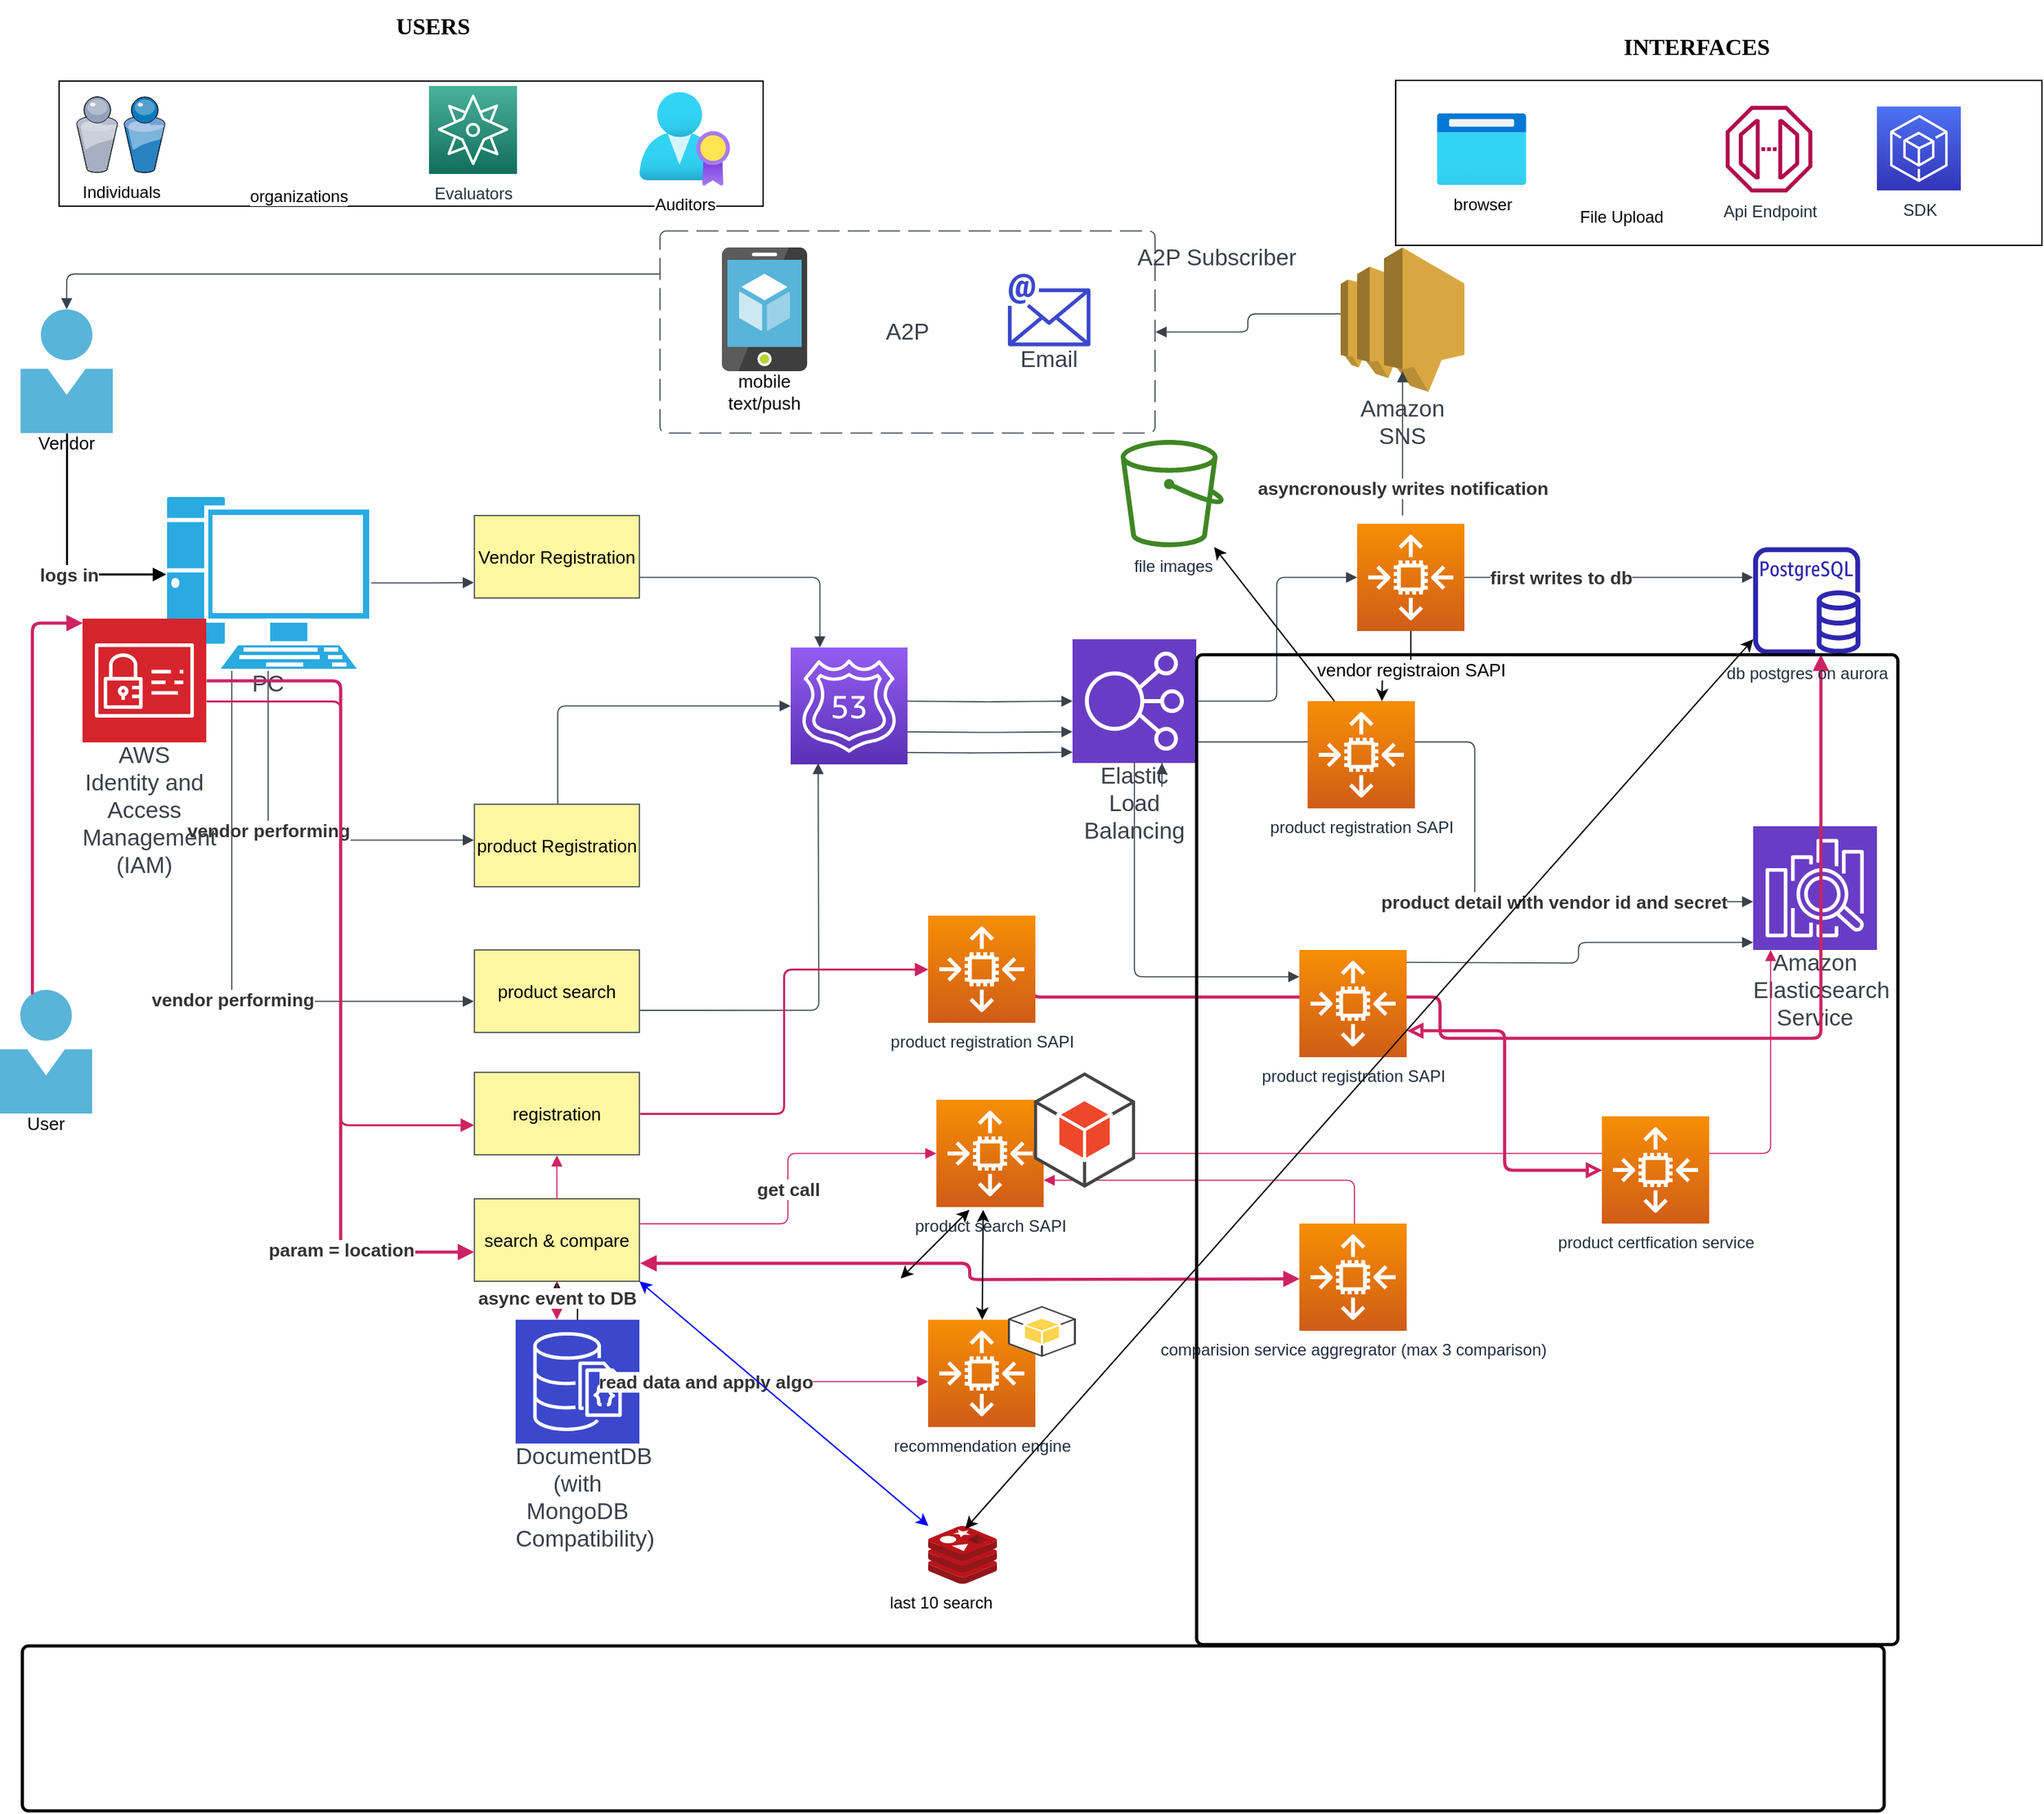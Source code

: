 <mxfile version="21.5.2" type="github">
  <diagram name="Page-1" id="mvn6tCnARTkxNyPKDhiE">
    <mxGraphModel dx="1606" dy="1859" grid="1" gridSize="10" guides="1" tooltips="1" connect="1" arrows="1" fold="1" page="1" pageScale="1" pageWidth="850" pageHeight="1100" math="0" shadow="0">
      <root>
        <mxCell id="0" />
        <mxCell id="1" parent="0" />
        <mxCell id="f9wn1F7N15Fy2SOWcpJd-1" value="Vendor" style="overflow=block;blockSpacing=1;whiteSpace=wrap;image;aspect=fixed;html=1;points=[];align=center;verticalAlign=top;image=img/lib/mscae/Person.svg;fontSize=13;spacing=0;strokeColor=#3a414a;strokeOpacity=100;rounded=1;absoluteArcSize=1;arcSize=9;fillColor=#59b4d9;strokeWidth=0.8;lucidId=DI~-X_JjRrGM;" vertex="1" parent="1">
          <mxGeometry x="30" y="75" width="67" height="90" as="geometry" />
        </mxCell>
        <mxCell id="f9wn1F7N15Fy2SOWcpJd-2" value="PC" style="html=1;overflow=block;blockSpacing=1;whiteSpace=wrap;shape=mxgraph.networks.pc;fillColor=#29AAE1;strokeColor=#ffffff;labelPosition=center;verticalLabelPosition=bottom;align=center;verticalAlign=top;fontSize=16.7;fontColor=#3a414a;spacing=0;strokeOpacity=100;rounded=1;absoluteArcSize=1;arcSize=9;strokeWidth=0.8;lucidId=MK~-n8Vn4cTu;" vertex="1" parent="1">
          <mxGeometry x="135" y="210" width="150" height="128" as="geometry" />
        </mxCell>
        <mxCell id="f9wn1F7N15Fy2SOWcpJd-3" value="" style="html=1;jettySize=18;whiteSpace=wrap;fontSize=13;strokeOpacity=100;strokeWidth=1.5;rounded=1;arcSize=12;edgeStyle=orthogonalEdgeStyle;startArrow=none;endArrow=block;endFill=1;exitX=0.5;exitY=1;exitPerimeter=0;entryX=0.005;entryY=0.45;entryPerimeter=0;lucidId=6K~-qxqfQrkH;" edge="1" parent="1" source="f9wn1F7N15Fy2SOWcpJd-1" target="f9wn1F7N15Fy2SOWcpJd-2">
          <mxGeometry width="100" height="100" relative="1" as="geometry">
            <Array as="points" />
          </mxGeometry>
        </mxCell>
        <mxCell id="f9wn1F7N15Fy2SOWcpJd-4" value="logs in" style="text;html=1;resizable=0;labelBackgroundColor=default;align=center;verticalAlign=middle;fontStyle=1;fontColor=#333333;fontSize=13.3;" vertex="1" parent="f9wn1F7N15Fy2SOWcpJd-3">
          <mxGeometry x="0.188" relative="1" as="geometry" />
        </mxCell>
        <mxCell id="f9wn1F7N15Fy2SOWcpJd-5" value="Vendor Registration" style="html=1;overflow=block;blockSpacing=1;whiteSpace=wrap;fontSize=13;spacing=0;strokeColor=#3a414a;strokeOpacity=100;fillOpacity=100;fillColor=#fff7a1;strokeWidth=0.8;lucidId=4P~-cTQpv3rF;" vertex="1" parent="1">
          <mxGeometry x="360" y="225" width="120" height="60" as="geometry" />
        </mxCell>
        <mxCell id="f9wn1F7N15Fy2SOWcpJd-6" value="" style="html=1;jettySize=18;whiteSpace=wrap;fontSize=13;strokeColor=#3a414a;strokeOpacity=100;strokeWidth=0.8;rounded=1;arcSize=12;edgeStyle=orthogonalEdgeStyle;startArrow=none;endArrow=block;endFill=1;exitX=1;exitY=0.5;exitPerimeter=0;entryX=-0.003;entryY=0.813;entryPerimeter=0;lucidId=tQ~-79tuGJfa;" edge="1" parent="1" source="f9wn1F7N15Fy2SOWcpJd-2" target="f9wn1F7N15Fy2SOWcpJd-5">
          <mxGeometry width="100" height="100" relative="1" as="geometry">
            <Array as="points" />
          </mxGeometry>
        </mxCell>
        <mxCell id="f9wn1F7N15Fy2SOWcpJd-8" value="Amazon Elasticsearch Service" style="html=1;overflow=block;blockSpacing=1;whiteSpace=wrap;shape=mxgraph.aws4.resourceIcon;resIcon=mxgraph.aws4.elasticsearch_service;labelPosition=center;verticalLabelPosition=bottom;align=center;verticalAlign=top;strokeColor=#ffffff;pointerEvents=1;fontSize=16.7;fontColor=#3a414a;spacing=0;strokeOpacity=100;rounded=1;absoluteArcSize=1;arcSize=9;fillColor=#693cc5;strokeWidth=0.8;lucidId=M_~-8EvzM7F_;" vertex="1" parent="1">
          <mxGeometry x="1290" y="451" width="90" height="90" as="geometry" />
        </mxCell>
        <mxCell id="f9wn1F7N15Fy2SOWcpJd-9" value="product Registration" style="html=1;overflow=block;blockSpacing=1;whiteSpace=wrap;fontSize=13;spacing=0;strokeColor=#3a414a;strokeOpacity=100;fillOpacity=100;fillColor=#fff7a1;strokeWidth=0.8;lucidId=S_~-pS675EYV;" vertex="1" parent="1">
          <mxGeometry x="360" y="435" width="120" height="60" as="geometry" />
        </mxCell>
        <mxCell id="f9wn1F7N15Fy2SOWcpJd-11" value="Elastic Load Balancing" style="html=1;overflow=block;blockSpacing=1;whiteSpace=wrap;shape=mxgraph.aws4.resourceIcon;resIcon=mxgraph.aws4.elastic_load_balancing;labelPosition=center;verticalLabelPosition=bottom;align=center;verticalAlign=top;strokeColor=#ffffff;pointerEvents=1;fontSize=16.7;fontColor=#3a414a;spacing=0;strokeOpacity=100;rounded=1;absoluteArcSize=1;arcSize=9;fillColor=#693cc5;strokeWidth=0.8;lucidId=Mca_53OAnX2m;" vertex="1" parent="1">
          <mxGeometry x="795" y="315" width="90" height="90" as="geometry" />
        </mxCell>
        <mxCell id="f9wn1F7N15Fy2SOWcpJd-12" value="" style="html=1;jettySize=18;whiteSpace=wrap;fontSize=13;strokeColor=#3a414a;strokeOpacity=100;strokeWidth=0.8;rounded=1;arcSize=12;edgeStyle=orthogonalEdgeStyle;startArrow=none;endArrow=block;endFill=1;exitX=1.003;exitY=0.75;exitPerimeter=0;entryX=0.25;entryY=0;entryPerimeter=0;lucidId=9ca_01ATHaB5;entryDx=0;entryDy=0;" edge="1" parent="1" source="f9wn1F7N15Fy2SOWcpJd-5" target="f9wn1F7N15Fy2SOWcpJd-71">
          <mxGeometry width="100" height="100" relative="1" as="geometry">
            <Array as="points" />
            <mxPoint x="589.32" y="360" as="targetPoint" />
          </mxGeometry>
        </mxCell>
        <mxCell id="f9wn1F7N15Fy2SOWcpJd-13" value="" style="html=1;jettySize=18;whiteSpace=wrap;fontSize=13;strokeColor=#3a414a;strokeOpacity=100;strokeWidth=0.8;rounded=1;arcSize=12;edgeStyle=orthogonalEdgeStyle;startArrow=none;endArrow=block;endFill=1;exitY=1;exitPerimeter=0;entryY=1;entryPerimeter=0;lucidId=fda_dZjMfEpc;" edge="1" parent="1" source="f9wn1F7N15Fy2SOWcpJd-11" target="f9wn1F7N15Fy2SOWcpJd-11">
          <mxGeometry width="100" height="100" relative="1" as="geometry">
            <Array as="points">
              <mxPoint x="860" y="425" generated="1" />
              <mxPoint x="860" y="425" generated="1" />
            </Array>
          </mxGeometry>
        </mxCell>
        <mxCell id="f9wn1F7N15Fy2SOWcpJd-14" value="" style="html=1;jettySize=18;whiteSpace=wrap;fontSize=13;strokeColor=#3a414a;strokeOpacity=100;strokeWidth=0.8;rounded=1;arcSize=12;edgeStyle=orthogonalEdgeStyle;startArrow=none;endArrow=block;endFill=1;exitX=0.951;exitY=0.5;exitPerimeter=0;entryX=0;entryY=0.5;entryPerimeter=0;lucidId=4ga_.YXV-hwR;" edge="1" parent="1" target="f9wn1F7N15Fy2SOWcpJd-11">
          <mxGeometry width="100" height="100" relative="1" as="geometry">
            <Array as="points" />
            <mxPoint x="670.59" y="360" as="sourcePoint" />
          </mxGeometry>
        </mxCell>
        <mxCell id="f9wn1F7N15Fy2SOWcpJd-16" value="" style="html=1;jettySize=18;whiteSpace=wrap;fontSize=13;strokeColor=#3a414a;strokeOpacity=100;strokeWidth=0.8;rounded=1;arcSize=12;edgeStyle=orthogonalEdgeStyle;startArrow=none;endArrow=block;endFill=1;exitX=1;exitY=0.5;exitPerimeter=0;lucidId=Mha_0IgWTY9B;entryX=0;entryY=0.5;entryDx=0;entryDy=0;entryPerimeter=0;" edge="1" parent="1" source="f9wn1F7N15Fy2SOWcpJd-11" target="f9wn1F7N15Fy2SOWcpJd-73">
          <mxGeometry width="100" height="100" relative="1" as="geometry">
            <Array as="points" />
            <mxPoint x="990" y="270" as="targetPoint" />
          </mxGeometry>
        </mxCell>
        <mxCell id="f9wn1F7N15Fy2SOWcpJd-17" value="" style="html=1;jettySize=18;whiteSpace=wrap;fontSize=13;strokeColor=#3a414a;strokeOpacity=100;strokeWidth=0.8;rounded=1;arcSize=12;edgeStyle=orthogonalEdgeStyle;startArrow=none;endArrow=block;endFill=1;exitX=1;exitY=0.5;exitPerimeter=0;entryX=0;entryY=0.5;entryPerimeter=0;lucidId=pna_scJG6Cz.;" edge="1" parent="1">
          <mxGeometry width="100" height="100" relative="1" as="geometry">
            <Array as="points" />
            <mxPoint x="1080" y="270" as="sourcePoint" />
            <mxPoint x="1290" y="270" as="targetPoint" />
          </mxGeometry>
        </mxCell>
        <mxCell id="f9wn1F7N15Fy2SOWcpJd-18" value="first writes to db" style="text;html=1;resizable=0;labelBackgroundColor=default;align=center;verticalAlign=middle;fontStyle=1;fontColor=#333333;fontSize=13.3;" vertex="1" parent="f9wn1F7N15Fy2SOWcpJd-17">
          <mxGeometry x="-0.336" relative="1" as="geometry" />
        </mxCell>
        <mxCell id="f9wn1F7N15Fy2SOWcpJd-19" value="" style="html=1;jettySize=18;whiteSpace=wrap;fontSize=13;strokeColor=#3a414a;strokeOpacity=100;strokeWidth=0.8;rounded=1;arcSize=12;edgeStyle=orthogonalEdgeStyle;startArrow=none;endArrow=block;endFill=1;exitX=0.505;exitY=-0.006;exitPerimeter=0;lucidId=Kra_t8svtV8e;entryX=0;entryY=0.5;entryDx=0;entryDy=0;entryPerimeter=0;" edge="1" parent="1" source="f9wn1F7N15Fy2SOWcpJd-9" target="f9wn1F7N15Fy2SOWcpJd-71">
          <mxGeometry width="100" height="100" relative="1" as="geometry">
            <Array as="points" />
            <mxPoint x="589.32" y="385.83" as="targetPoint" />
          </mxGeometry>
        </mxCell>
        <mxCell id="f9wn1F7N15Fy2SOWcpJd-20" value="" style="html=1;jettySize=18;whiteSpace=wrap;fontSize=13;strokeColor=#3a414a;strokeOpacity=100;strokeWidth=0.8;rounded=1;arcSize=12;edgeStyle=orthogonalEdgeStyle;startArrow=none;endArrow=block;endFill=1;exitX=0.978;exitY=0.748;exitPerimeter=0;entryX=0;entryY=0.748;entryPerimeter=0;lucidId=Yra_KL.sEoY9;" edge="1" parent="1" target="f9wn1F7N15Fy2SOWcpJd-11">
          <mxGeometry width="100" height="100" relative="1" as="geometry">
            <Array as="points" />
            <mxPoint x="673.02" y="382.32" as="sourcePoint" />
          </mxGeometry>
        </mxCell>
        <mxCell id="f9wn1F7N15Fy2SOWcpJd-21" value="" style="html=1;jettySize=18;whiteSpace=wrap;fontSize=13;strokeColor=#3a414a;strokeOpacity=100;strokeWidth=0.8;rounded=1;arcSize=12;edgeStyle=orthogonalEdgeStyle;startArrow=none;endArrow=block;endFill=1;exitX=1;exitY=0.83;exitPerimeter=0;entryX=0;entryY=0.61;entryPerimeter=0;lucidId=8ra_spocHN0w;" edge="1" parent="1" source="f9wn1F7N15Fy2SOWcpJd-11" target="f9wn1F7N15Fy2SOWcpJd-8">
          <mxGeometry width="100" height="100" relative="1" as="geometry">
            <Array as="points" />
          </mxGeometry>
        </mxCell>
        <mxCell id="f9wn1F7N15Fy2SOWcpJd-22" value="product detail with vendor id and secret" style="text;html=1;resizable=0;labelBackgroundColor=default;align=center;verticalAlign=middle;fontStyle=1;fontColor=#333333;fontSize=13.3;" vertex="1" parent="f9wn1F7N15Fy2SOWcpJd-21">
          <mxGeometry x="0.442" relative="1" as="geometry" />
        </mxCell>
        <mxCell id="f9wn1F7N15Fy2SOWcpJd-23" value="Amazon SNS" style="html=1;overflow=block;blockSpacing=1;whiteSpace=wrap;shape=mxgraph.aws3.sns;labelPosition=center;verticalLabelPosition=bottom;align=center;verticalAlign=top;pointerEvents=1;fontSize=16.7;fontColor=#3a414a;spacing=3.8;strokeColor=#3a414a;strokeOpacity=100;rounded=1;absoluteArcSize=1;arcSize=9;fillColor=#d9a741;strokeWidth=0.8;lucidId=Dxa_eOKbAq~v;" vertex="1" parent="1">
          <mxGeometry x="990" y="30" width="90" height="105" as="geometry" />
        </mxCell>
        <mxCell id="f9wn1F7N15Fy2SOWcpJd-24" value="" style="html=1;jettySize=18;whiteSpace=wrap;fontSize=13;strokeColor=#3a414a;strokeOpacity=100;strokeWidth=0.8;rounded=1;arcSize=12;edgeStyle=orthogonalEdgeStyle;startArrow=none;endArrow=block;endFill=1;exitX=0.5;exitY=0;exitPerimeter=0;lucidId=Sxa_vjdPD8M5;" edge="1" parent="1">
          <mxGeometry width="100" height="100" relative="1" as="geometry">
            <Array as="points" />
            <mxPoint x="1035" y="120" as="targetPoint" />
            <mxPoint x="1035" y="225" as="sourcePoint" />
          </mxGeometry>
        </mxCell>
        <mxCell id="f9wn1F7N15Fy2SOWcpJd-25" value="asyncronously writes notification " style="text;html=1;resizable=0;labelBackgroundColor=default;align=center;verticalAlign=middle;fontStyle=1;fontColor=#333333;fontSize=13.3;" vertex="1" parent="f9wn1F7N15Fy2SOWcpJd-24">
          <mxGeometry x="-0.608" relative="1" as="geometry" />
        </mxCell>
        <mxCell id="f9wn1F7N15Fy2SOWcpJd-26" value="" style="html=1;jettySize=18;whiteSpace=wrap;fontSize=13;strokeColor=#3a414a;strokeOpacity=100;strokeWidth=0.8;rounded=1;arcSize=12;edgeStyle=orthogonalEdgeStyle;startArrow=none;endArrow=block;endFill=1;exitX=0;exitY=0.46;exitPerimeter=0;entryX=1.001;entryY=0.5;entryPerimeter=0;lucidId=bAa_P5x3ayNK;" edge="1" parent="1" source="f9wn1F7N15Fy2SOWcpJd-23" target="f9wn1F7N15Fy2SOWcpJd-27">
          <mxGeometry width="100" height="100" relative="1" as="geometry">
            <Array as="points" />
          </mxGeometry>
        </mxCell>
        <mxCell id="f9wn1F7N15Fy2SOWcpJd-27" value="A2P" style="html=1;overflow=block;blockSpacing=1;whiteSpace=wrap;fontSize=16.7;fontColor=#3a414a;spacing=3.8;strokeColor=#3a414a;strokeOpacity=100;rounded=1;absoluteArcSize=1;arcSize=9;dashed=1;fixDash=1;dashPattern=16 6;strokeWidth=0.8;lucidId=CEa_uI_kpD.g;" vertex="1" parent="1">
          <mxGeometry x="495" y="18" width="360" height="147" as="geometry" />
        </mxCell>
        <mxCell id="f9wn1F7N15Fy2SOWcpJd-28" value="mobile text/push" style="overflow=block;blockSpacing=1;whiteSpace=wrap;image;aspect=fixed;html=1;points=[];align=center;verticalAlign=top;image=img/lib/mscae/App_Service_Mobile_App.svg;fontSize=13;spacing=0;strokeColor=#3a414a;strokeOpacity=100;rounded=1;absoluteArcSize=1;arcSize=9;fillColor=#59B4D9;strokeWidth=0.8;lucidId=LFa_h1SW_Ddq;" vertex="1" parent="1">
          <mxGeometry x="540" y="30" width="62" height="90" as="geometry" />
        </mxCell>
        <mxCell id="f9wn1F7N15Fy2SOWcpJd-29" value="Email" style="html=1;overflow=block;blockSpacing=1;whiteSpace=wrap;shape=mxgraph.aws4.email;verticalLabelPosition=bottom;align=center;verticalAlign=top;pointerEvents=1;fontSize=16.7;fontColor=#3a414a;spacing=0;strokeColor=#3a414a;strokeOpacity=100;rounded=1;absoluteArcSize=1;arcSize=9;fillColor=#3b48cc;strokeWidth=0.8;lucidId=FGa_~jV1.sAg;" vertex="1" parent="1">
          <mxGeometry x="748" y="49" width="60" height="53" as="geometry" />
        </mxCell>
        <mxCell id="f9wn1F7N15Fy2SOWcpJd-30" value="" style="html=1;jettySize=18;whiteSpace=wrap;fontSize=13;strokeColor=#3a414a;strokeOpacity=100;strokeWidth=0.8;rounded=1;arcSize=12;edgeStyle=orthogonalEdgeStyle;startArrow=none;endArrow=block;endFill=1;exitX=-0.001;exitY=0.213;exitPerimeter=0;entryX=0.5;entryY=0;entryPerimeter=0;lucidId=QGa_ZTwvlfg~;" edge="1" parent="1" source="f9wn1F7N15Fy2SOWcpJd-27" target="f9wn1F7N15Fy2SOWcpJd-1">
          <mxGeometry width="100" height="100" relative="1" as="geometry">
            <Array as="points" />
          </mxGeometry>
        </mxCell>
        <mxCell id="f9wn1F7N15Fy2SOWcpJd-31" value="A2P Subscriber" style="html=1;overflow=block;blockSpacing=1;whiteSpace=wrap;fontSize=16.7;fontColor=#3a414a;spacing=3.8;strokeOpacity=0;fillOpacity=0;rounded=1;absoluteArcSize=1;arcSize=9;fillColor=#ffffff;strokeWidth=0.8;lucidId=4Ga_u6XOP5Oi;" vertex="1" parent="1">
          <mxGeometry x="810" y="15" width="180" height="45" as="geometry" />
        </mxCell>
        <mxCell id="f9wn1F7N15Fy2SOWcpJd-33" value="" style="html=1;jettySize=18;whiteSpace=wrap;fontSize=13;strokeColor=#3a414a;strokeOpacity=100;strokeWidth=0.8;rounded=1;arcSize=12;edgeStyle=orthogonalEdgeStyle;startArrow=none;endArrow=block;endFill=1;exitX=0.5;exitY=1;exitPerimeter=0;entryX=-0.003;entryY=0.435;entryPerimeter=0;lucidId=kKa_PH37y3oG;" edge="1" parent="1" source="f9wn1F7N15Fy2SOWcpJd-2" target="f9wn1F7N15Fy2SOWcpJd-9">
          <mxGeometry width="100" height="100" relative="1" as="geometry">
            <Array as="points" />
          </mxGeometry>
        </mxCell>
        <mxCell id="f9wn1F7N15Fy2SOWcpJd-34" value="vendor performing" style="text;html=1;resizable=0;labelBackgroundColor=default;align=center;verticalAlign=middle;fontStyle=1;fontColor=#333333;fontSize=13.3;" vertex="1" parent="f9wn1F7N15Fy2SOWcpJd-33">
          <mxGeometry x="-0.15" relative="1" as="geometry">
            <mxPoint as="offset" />
          </mxGeometry>
        </mxCell>
        <mxCell id="f9wn1F7N15Fy2SOWcpJd-35" value="AWS Identity and Access Management (IAM)" style="html=1;overflow=block;blockSpacing=1;whiteSpace=wrap;shape=mxgraph.aws4.resourceIcon;resIcon=mxgraph.aws4.identity_and_access_management;labelPosition=center;verticalLabelPosition=bottom;align=center;verticalAlign=top;strokeColor=#ffffff;pointerEvents=1;fontSize=16.7;fontColor=#3a414a;spacing=0;strokeOpacity=100;rounded=1;absoluteArcSize=1;arcSize=9;fillColor=#d6242d;strokeWidth=0.8;lucidId=gLa_3A7sYLpi;" vertex="1" parent="1">
          <mxGeometry x="75" y="300" width="90" height="90" as="geometry" />
        </mxCell>
        <mxCell id="f9wn1F7N15Fy2SOWcpJd-36" value="product search" style="html=1;overflow=block;blockSpacing=1;whiteSpace=wrap;fontSize=13;spacing=0;strokeColor=#3a414a;strokeOpacity=100;fillOpacity=100;fillColor=#fff7a1;strokeWidth=0.8;lucidId=BLa_YzgE-d7A;" vertex="1" parent="1">
          <mxGeometry x="360" y="541" width="120" height="60" as="geometry" />
        </mxCell>
        <mxCell id="f9wn1F7N15Fy2SOWcpJd-37" value="" style="html=1;jettySize=18;whiteSpace=wrap;fontSize=13;strokeColor=#3a414a;strokeOpacity=100;strokeWidth=0.8;rounded=1;arcSize=12;edgeStyle=orthogonalEdgeStyle;startArrow=none;endArrow=block;endFill=1;exitX=0.324;exitY=1;exitPerimeter=0;entryX=-0.003;entryY=0.623;entryPerimeter=0;lucidId=ZLa_MNG0NjS_;" edge="1" parent="1" source="f9wn1F7N15Fy2SOWcpJd-2" target="f9wn1F7N15Fy2SOWcpJd-36">
          <mxGeometry width="100" height="100" relative="1" as="geometry">
            <Array as="points" />
          </mxGeometry>
        </mxCell>
        <mxCell id="f9wn1F7N15Fy2SOWcpJd-38" value="vendor performing" style="text;html=1;resizable=0;labelBackgroundColor=default;align=center;verticalAlign=middle;fontStyle=1;fontColor=#333333;fontSize=13.3;" vertex="1" parent="f9wn1F7N15Fy2SOWcpJd-37">
          <mxGeometry x="0.147" relative="1" as="geometry">
            <mxPoint as="offset" />
          </mxGeometry>
        </mxCell>
        <mxCell id="f9wn1F7N15Fy2SOWcpJd-39" value="" style="html=1;jettySize=18;whiteSpace=wrap;fontSize=13;strokeColor=#3a414a;strokeOpacity=100;strokeWidth=0.8;rounded=1;arcSize=12;edgeStyle=orthogonalEdgeStyle;startArrow=none;endArrow=block;endFill=1;exitX=1.003;exitY=0.732;exitPerimeter=0;lucidId=aOa_GIA3QxG~;" edge="1" parent="1" source="f9wn1F7N15Fy2SOWcpJd-36">
          <mxGeometry width="100" height="100" relative="1" as="geometry">
            <Array as="points" />
            <mxPoint x="610" y="405" as="targetPoint" />
          </mxGeometry>
        </mxCell>
        <mxCell id="f9wn1F7N15Fy2SOWcpJd-40" value="" style="html=1;jettySize=18;whiteSpace=wrap;fontSize=13;strokeColor=#3a414a;strokeOpacity=100;strokeWidth=0.8;rounded=1;arcSize=12;edgeStyle=orthogonalEdgeStyle;startArrow=none;endArrow=block;endFill=1;exitX=0.677;exitY=0.913;exitPerimeter=0;entryX=0;entryY=0.913;entryPerimeter=0;lucidId=tOa_B6XaRelc;" edge="1" parent="1" target="f9wn1F7N15Fy2SOWcpJd-11">
          <mxGeometry width="100" height="100" relative="1" as="geometry">
            <Array as="points" />
            <mxPoint x="645.93" y="397.17" as="sourcePoint" />
          </mxGeometry>
        </mxCell>
        <mxCell id="f9wn1F7N15Fy2SOWcpJd-42" value="" style="html=1;jettySize=18;whiteSpace=wrap;fontSize=13;strokeColor=#3a414a;strokeOpacity=100;strokeWidth=0.8;rounded=1;arcSize=12;edgeStyle=orthogonalEdgeStyle;startArrow=none;endArrow=block;endFill=1;exitX=0.5;exitY=1;exitPerimeter=0;entryX=0;entryY=0.25;entryPerimeter=0;lucidId=dPa_OBWUHrHp;entryDx=0;entryDy=0;" edge="1" parent="1" source="f9wn1F7N15Fy2SOWcpJd-11" target="f9wn1F7N15Fy2SOWcpJd-82">
          <mxGeometry width="100" height="100" relative="1" as="geometry">
            <Array as="points" />
            <mxPoint x="945" y="550" as="targetPoint" />
          </mxGeometry>
        </mxCell>
        <mxCell id="f9wn1F7N15Fy2SOWcpJd-43" value="" style="html=1;jettySize=18;whiteSpace=wrap;fontSize=13;strokeColor=#3a414a;strokeOpacity=100;strokeWidth=0.8;rounded=1;arcSize=12;edgeStyle=orthogonalEdgeStyle;startArrow=none;endArrow=block;endFill=1;exitX=1;exitY=0.5;exitPerimeter=0;entryX=0;entryY=0.939;entryPerimeter=0;lucidId=oPa_ywHwt6kW;" edge="1" parent="1" target="f9wn1F7N15Fy2SOWcpJd-8">
          <mxGeometry width="100" height="100" relative="1" as="geometry">
            <Array as="points" />
            <mxPoint x="1035" y="550" as="sourcePoint" />
          </mxGeometry>
        </mxCell>
        <mxCell id="f9wn1F7N15Fy2SOWcpJd-44" value="User" style="overflow=block;blockSpacing=1;whiteSpace=wrap;image;aspect=fixed;html=1;points=[];align=center;verticalAlign=top;image=img/lib/mscae/Person.svg;fontSize=13;spacing=0;strokeColor=#3a414a;strokeOpacity=100;rounded=1;absoluteArcSize=1;arcSize=9;fillColor=#59b4d9;strokeWidth=0.8;lucidId=IKu_mU-H5LdL;" vertex="1" parent="1">
          <mxGeometry x="15" y="570" width="67" height="90" as="geometry" />
        </mxCell>
        <mxCell id="f9wn1F7N15Fy2SOWcpJd-45" value="" style="html=1;jettySize=18;whiteSpace=wrap;fontSize=13;strokeColor=#cd2264;strokeOpacity=100;strokeWidth=2.3;rounded=1;arcSize=12;edgeStyle=orthogonalEdgeStyle;startArrow=none;endArrow=block;endFill=1;exitX=0.348;exitY=0.033;exitPerimeter=0;entryX=0;entryY=0.033;entryPerimeter=0;lucidId=wQu_.CbG.YPC;" edge="1" parent="1" source="f9wn1F7N15Fy2SOWcpJd-44" target="f9wn1F7N15Fy2SOWcpJd-35">
          <mxGeometry width="100" height="100" relative="1" as="geometry">
            <Array as="points" />
          </mxGeometry>
        </mxCell>
        <mxCell id="f9wn1F7N15Fy2SOWcpJd-46" value="search &amp; compare" style="html=1;overflow=block;blockSpacing=1;whiteSpace=wrap;fontSize=13;spacing=0;strokeColor=#3a414a;strokeOpacity=100;fillOpacity=100;fillColor=#fff7a1;strokeWidth=0.8;lucidId=ZSu_CumfcVHy;" vertex="1" parent="1">
          <mxGeometry x="360" y="722" width="120" height="60" as="geometry" />
        </mxCell>
        <mxCell id="f9wn1F7N15Fy2SOWcpJd-47" value="" style="html=1;jettySize=18;whiteSpace=wrap;fontSize=13;strokeColor=#cd2264;strokeOpacity=100;strokeWidth=2.3;rounded=1;arcSize=12;edgeStyle=orthogonalEdgeStyle;startArrow=none;endArrow=block;endFill=1;exitX=1;exitY=0.5;exitPerimeter=0;entryX=-0.003;entryY=0.642;entryPerimeter=0;lucidId=KYu_MMwLd1RU;" edge="1" parent="1" source="f9wn1F7N15Fy2SOWcpJd-35" target="f9wn1F7N15Fy2SOWcpJd-46">
          <mxGeometry width="100" height="100" relative="1" as="geometry">
            <Array as="points" />
          </mxGeometry>
        </mxCell>
        <mxCell id="f9wn1F7N15Fy2SOWcpJd-48" value="param = location" style="text;html=1;resizable=0;labelBackgroundColor=default;align=center;verticalAlign=middle;fontStyle=1;fontColor=#333333;fontSize=13.3;" vertex="1" parent="f9wn1F7N15Fy2SOWcpJd-47">
          <mxGeometry x="0.677" relative="1" as="geometry" />
        </mxCell>
        <mxCell id="f9wn1F7N15Fy2SOWcpJd-51" value="" style="html=1;jettySize=18;whiteSpace=wrap;fontSize=13;strokeColor=#cd2264;strokeOpacity=100;strokeWidth=0.8;rounded=1;arcSize=12;edgeStyle=orthogonalEdgeStyle;startArrow=none;endArrow=block;endFill=1;exitX=1.003;exitY=0.303;exitPerimeter=0;entryX=0;entryY=0.5;entryPerimeter=0;lucidId=k-u_DXUy.dm9;entryDx=0;entryDy=0;" edge="1" parent="1" source="f9wn1F7N15Fy2SOWcpJd-46" target="f9wn1F7N15Fy2SOWcpJd-77">
          <mxGeometry width="100" height="100" relative="1" as="geometry">
            <Array as="points" />
            <mxPoint x="690" y="690" as="targetPoint" />
          </mxGeometry>
        </mxCell>
        <mxCell id="f9wn1F7N15Fy2SOWcpJd-52" value="get call" style="text;html=1;resizable=0;labelBackgroundColor=default;align=center;verticalAlign=middle;fontStyle=1;fontColor=#333333;fontSize=13.3;" vertex="1" parent="f9wn1F7N15Fy2SOWcpJd-51">
          <mxGeometry relative="1" as="geometry" />
        </mxCell>
        <mxCell id="f9wn1F7N15Fy2SOWcpJd-53" value="" style="html=1;jettySize=18;whiteSpace=wrap;fontSize=13;strokeColor=#cd2264;strokeOpacity=100;strokeWidth=0.8;rounded=1;arcSize=12;edgeStyle=orthogonalEdgeStyle;startArrow=none;endArrow=block;endFill=1;entryX=0.141;entryY=1;entryPerimeter=0;lucidId=v-u_vSRw.4OV;" edge="1" parent="1" source="f9wn1F7N15Fy2SOWcpJd-77" target="f9wn1F7N15Fy2SOWcpJd-8">
          <mxGeometry width="100" height="100" relative="1" as="geometry">
            <Array as="points" />
            <mxPoint x="780" y="690" as="sourcePoint" />
          </mxGeometry>
        </mxCell>
        <mxCell id="f9wn1F7N15Fy2SOWcpJd-93" value="" style="edgeStyle=orthogonalEdgeStyle;rounded=0;orthogonalLoop=1;jettySize=auto;html=1;" edge="1" parent="1" source="f9wn1F7N15Fy2SOWcpJd-55" target="f9wn1F7N15Fy2SOWcpJd-46">
          <mxGeometry relative="1" as="geometry" />
        </mxCell>
        <mxCell id="f9wn1F7N15Fy2SOWcpJd-55" value="DocumentDB (with MongoDB Compatibility)" style="html=1;overflow=block;blockSpacing=1;whiteSpace=wrap;shape=mxgraph.aws4.resourceIcon;resIcon=mxgraph.aws4.documentdb_with_mongodb_compatibility;verticalLabelPosition=bottom;align=center;verticalAlign=top;strokeColor=#ffffff;pointerEvents=1;fontSize=16.7;fontColor=#3a414a;spacing=0;strokeOpacity=100;rounded=1;absoluteArcSize=1;arcSize=9;fillColor=#3b48cc;strokeWidth=0.8;lucidId=Vdv_FUB0yAIt;" vertex="1" parent="1">
          <mxGeometry x="390" y="810" width="90" height="90" as="geometry" />
        </mxCell>
        <mxCell id="f9wn1F7N15Fy2SOWcpJd-56" value="" style="html=1;jettySize=18;whiteSpace=wrap;fontSize=13;strokeColor=#cd2264;strokeOpacity=100;strokeWidth=0.8;rounded=1;arcSize=12;edgeStyle=orthogonalEdgeStyle;startArrow=none;endArrow=block;endFill=1;exitX=0.5;exitY=1.006;exitPerimeter=0;entryX=0.333;entryY=0;entryPerimeter=0;lucidId=Mqv_x2kXnqV6;" edge="1" parent="1" source="f9wn1F7N15Fy2SOWcpJd-46" target="f9wn1F7N15Fy2SOWcpJd-55">
          <mxGeometry width="100" height="100" relative="1" as="geometry">
            <Array as="points" />
          </mxGeometry>
        </mxCell>
        <mxCell id="f9wn1F7N15Fy2SOWcpJd-57" value="async event to DB" style="text;html=1;resizable=0;labelBackgroundColor=default;align=center;verticalAlign=middle;fontStyle=1;fontColor=#333333;fontSize=13.3;" vertex="1" parent="f9wn1F7N15Fy2SOWcpJd-56">
          <mxGeometry x="-0.19" relative="1" as="geometry" />
        </mxCell>
        <mxCell id="f9wn1F7N15Fy2SOWcpJd-58" value="" style="html=1;jettySize=18;whiteSpace=wrap;fontSize=13;strokeColor=#cd2264;strokeOpacity=100;strokeWidth=0.8;rounded=1;arcSize=12;edgeStyle=orthogonalEdgeStyle;startArrow=block;startFill=1;endArrow=block;endFill=1;exitX=1;exitY=0.5;exitPerimeter=0;entryX=0;entryY=0.5;entryPerimeter=0;lucidId=Xqv_Snlq5Jwr;" edge="1" parent="1" source="f9wn1F7N15Fy2SOWcpJd-55">
          <mxGeometry width="100" height="100" relative="1" as="geometry">
            <Array as="points" />
            <mxPoint x="690" y="855" as="targetPoint" />
          </mxGeometry>
        </mxCell>
        <mxCell id="f9wn1F7N15Fy2SOWcpJd-59" value="read data and apply algo" style="text;html=1;resizable=0;labelBackgroundColor=default;align=center;verticalAlign=middle;fontStyle=1;fontColor=#333333;fontSize=13.3;" vertex="1" parent="f9wn1F7N15Fy2SOWcpJd-58">
          <mxGeometry x="-0.543" relative="1" as="geometry">
            <mxPoint as="offset" />
          </mxGeometry>
        </mxCell>
        <mxCell id="f9wn1F7N15Fy2SOWcpJd-61" value="" style="html=1;jettySize=18;whiteSpace=wrap;fontSize=13;strokeColor=#cd2264;strokeOpacity=100;strokeWidth=2.3;rounded=1;arcSize=12;edgeStyle=orthogonalEdgeStyle;startArrow=block;startFill=1;endArrow=block;endFill=1;exitX=1.003;exitY=0.778;exitPerimeter=0;entryX=0;entryY=0.5;entryPerimeter=0;lucidId=HVv_LsIM2C4y;" edge="1" parent="1" source="f9wn1F7N15Fy2SOWcpJd-46">
          <mxGeometry width="100" height="100" relative="1" as="geometry">
            <Array as="points" />
            <mxPoint x="960" y="780" as="targetPoint" />
          </mxGeometry>
        </mxCell>
        <mxCell id="f9wn1F7N15Fy2SOWcpJd-62" value="" style="html=1;jettySize=18;whiteSpace=wrap;fontSize=13;strokeColor=#cd2264;strokeOpacity=100;strokeWidth=0.8;rounded=1;arcSize=12;edgeStyle=orthogonalEdgeStyle;startArrow=none;endArrow=block;endFill=1;exitX=0.513;exitY=0;exitPerimeter=0;lucidId=PVv_ZhhfFz94;entryX=1;entryY=0.75;entryDx=0;entryDy=0;entryPerimeter=0;exitDx=0;exitDy=0;" edge="1" parent="1" source="f9wn1F7N15Fy2SOWcpJd-83" target="f9wn1F7N15Fy2SOWcpJd-77">
          <mxGeometry width="100" height="100" relative="1" as="geometry">
            <Array as="points" />
            <mxPoint x="1005" y="735" as="sourcePoint" />
            <mxPoint x="780" y="707.37" as="targetPoint" />
          </mxGeometry>
        </mxCell>
        <mxCell id="f9wn1F7N15Fy2SOWcpJd-63" value="registration" style="html=1;overflow=block;blockSpacing=1;whiteSpace=wrap;fontSize=13;spacing=0;strokeColor=#3a414a;strokeOpacity=100;fillOpacity=100;fillColor=#fff7a1;strokeWidth=0.8;lucidId=UWv_TTfHlRIT;" vertex="1" parent="1">
          <mxGeometry x="360" y="630" width="120" height="60" as="geometry" />
        </mxCell>
        <mxCell id="f9wn1F7N15Fy2SOWcpJd-64" value="" style="html=1;jettySize=18;whiteSpace=wrap;fontSize=13;strokeColor=#cd2264;strokeOpacity=100;strokeWidth=0.8;rounded=1;arcSize=12;edgeStyle=orthogonalEdgeStyle;startArrow=none;endArrow=block;endFill=1;exitX=0.5;exitY=-0.006;exitPerimeter=0;entryX=0.5;entryY=1.006;entryPerimeter=0;lucidId=iXv_MSd~e67A;" edge="1" parent="1" source="f9wn1F7N15Fy2SOWcpJd-46" target="f9wn1F7N15Fy2SOWcpJd-63">
          <mxGeometry width="100" height="100" relative="1" as="geometry">
            <Array as="points" />
          </mxGeometry>
        </mxCell>
        <mxCell id="f9wn1F7N15Fy2SOWcpJd-65" value="" style="html=1;jettySize=18;whiteSpace=wrap;fontSize=13;strokeColor=#cd2264;strokeOpacity=100;strokeWidth=1.5;rounded=1;arcSize=12;edgeStyle=orthogonalEdgeStyle;startArrow=none;endArrow=block;endFill=1;exitX=1;exitY=0.667;exitPerimeter=0;entryX=-0.003;entryY=0.637;entryPerimeter=0;lucidId=AXv_Atp6tEvC;" edge="1" parent="1" source="f9wn1F7N15Fy2SOWcpJd-35" target="f9wn1F7N15Fy2SOWcpJd-63">
          <mxGeometry width="100" height="100" relative="1" as="geometry">
            <Array as="points" />
          </mxGeometry>
        </mxCell>
        <mxCell id="f9wn1F7N15Fy2SOWcpJd-67" value="" style="html=1;jettySize=18;whiteSpace=wrap;fontSize=13;strokeColor=#cd2264;strokeOpacity=100;strokeWidth=1.5;rounded=1;arcSize=12;edgeStyle=orthogonalEdgeStyle;startArrow=none;endArrow=block;endFill=1;exitX=1.003;exitY=0.5;exitPerimeter=0;lucidId=yYv_He-SfbM~;entryX=0;entryY=0.5;entryDx=0;entryDy=0;entryPerimeter=0;" edge="1" parent="1" source="f9wn1F7N15Fy2SOWcpJd-63" target="f9wn1F7N15Fy2SOWcpJd-76">
          <mxGeometry width="100" height="100" relative="1" as="geometry">
            <Array as="points" />
            <mxPoint x="680" y="555" as="targetPoint" />
          </mxGeometry>
        </mxCell>
        <mxCell id="f9wn1F7N15Fy2SOWcpJd-68" value="" style="html=1;jettySize=18;whiteSpace=wrap;fontSize=13;strokeColor=#cd2264;strokeOpacity=100;strokeWidth=2.3;rounded=1;arcSize=12;edgeStyle=orthogonalEdgeStyle;startArrow=none;endArrow=block;endFill=1;exitX=1;exitY=0.5;exitPerimeter=0;lucidId=SYv_Q1zlrVkn;" edge="1" parent="1" target="f9wn1F7N15Fy2SOWcpJd-91">
          <mxGeometry width="100" height="100" relative="1" as="geometry">
            <Array as="points">
              <mxPoint x="765" y="575" />
              <mxPoint x="1062" y="575" />
              <mxPoint x="1062" y="605" />
              <mxPoint x="1339" y="605" />
            </Array>
            <mxPoint x="765" y="555" as="sourcePoint" />
            <mxPoint x="1319.07" y="315" as="targetPoint" />
          </mxGeometry>
        </mxCell>
        <mxCell id="f9wn1F7N15Fy2SOWcpJd-70" value="" style="html=1;jettySize=18;whiteSpace=wrap;fontSize=13;strokeColor=#cd2264;strokeOpacity=100;strokeWidth=2.3;rounded=1;arcSize=12;edgeStyle=orthogonalEdgeStyle;startArrow=block;startFill=0;endArrow=block;endFill=0;exitX=1;exitY=0.75;exitPerimeter=0;entryX=0;entryY=0.5;entryPerimeter=0;lucidId=d3O_-4e7mmII;exitDx=0;exitDy=0;entryDx=0;entryDy=0;" edge="1" parent="1" source="f9wn1F7N15Fy2SOWcpJd-82" target="f9wn1F7N15Fy2SOWcpJd-84">
          <mxGeometry width="100" height="100" relative="1" as="geometry">
            <Array as="points" />
            <mxPoint x="1022.22" y="595" as="sourcePoint" />
          </mxGeometry>
        </mxCell>
        <mxCell id="f9wn1F7N15Fy2SOWcpJd-71" value="" style="sketch=0;points=[[0,0,0],[0.25,0,0],[0.5,0,0],[0.75,0,0],[1,0,0],[0,1,0],[0.25,1,0],[0.5,1,0],[0.75,1,0],[1,1,0],[0,0.25,0],[0,0.5,0],[0,0.75,0],[1,0.25,0],[1,0.5,0],[1,0.75,0]];outlineConnect=0;fontColor=#232F3E;gradientColor=#945DF2;gradientDirection=north;fillColor=#5A30B5;strokeColor=#ffffff;dashed=0;verticalLabelPosition=bottom;verticalAlign=top;align=center;html=1;fontSize=12;fontStyle=0;aspect=fixed;shape=mxgraph.aws4.resourceIcon;resIcon=mxgraph.aws4.route_53;" vertex="1" parent="1">
          <mxGeometry x="590" y="321" width="85" height="85" as="geometry" />
        </mxCell>
        <mxCell id="f9wn1F7N15Fy2SOWcpJd-74" value="" style="edgeStyle=orthogonalEdgeStyle;rounded=0;orthogonalLoop=1;jettySize=auto;html=1;" edge="1" parent="1" source="f9wn1F7N15Fy2SOWcpJd-73">
          <mxGeometry relative="1" as="geometry">
            <mxPoint x="1020" y="360" as="targetPoint" />
          </mxGeometry>
        </mxCell>
        <mxCell id="f9wn1F7N15Fy2SOWcpJd-73" value="&#xa;&lt;span style=&quot;color: rgb(0, 0, 0); font-family: Helvetica; font-size: 13px; font-style: normal; font-variant-ligatures: normal; font-variant-caps: normal; font-weight: 400; letter-spacing: normal; orphans: 2; text-align: center; text-indent: 0px; text-transform: none; widows: 2; word-spacing: 0px; -webkit-text-stroke-width: 0px; background-color: rgb(251, 251, 251); text-decoration-thickness: initial; text-decoration-style: initial; text-decoration-color: initial; float: none; display: inline !important;&quot;&gt;vendor registraion SAPI&lt;/span&gt;&#xa;&#xa;" style="sketch=0;points=[[0,0,0],[0.25,0,0],[0.5,0,0],[0.75,0,0],[1,0,0],[0,1,0],[0.25,1,0],[0.5,1,0],[0.75,1,0],[1,1,0],[0,0.25,0],[0,0.5,0],[0,0.75,0],[1,0.25,0],[1,0.5,0],[1,0.75,0]];outlineConnect=0;fontColor=#232F3E;gradientColor=#F78E04;gradientDirection=north;fillColor=#D05C17;strokeColor=#ffffff;dashed=0;verticalLabelPosition=bottom;verticalAlign=top;align=center;html=1;fontSize=12;fontStyle=0;aspect=fixed;shape=mxgraph.aws4.resourceIcon;resIcon=mxgraph.aws4.auto_scaling2;" vertex="1" parent="1">
          <mxGeometry x="1002" y="231" width="78" height="78" as="geometry" />
        </mxCell>
        <mxCell id="f9wn1F7N15Fy2SOWcpJd-75" value="product registration SAPI" style="sketch=0;points=[[0,0,0],[0.25,0,0],[0.5,0,0],[0.75,0,0],[1,0,0],[0,1,0],[0.25,1,0],[0.5,1,0],[0.75,1,0],[1,1,0],[0,0.25,0],[0,0.5,0],[0,0.75,0],[1,0.25,0],[1,0.5,0],[1,0.75,0]];outlineConnect=0;fontColor=#232F3E;gradientColor=#F78E04;gradientDirection=north;fillColor=#D05C17;strokeColor=#ffffff;dashed=0;verticalLabelPosition=bottom;verticalAlign=top;align=center;html=1;fontSize=12;fontStyle=0;aspect=fixed;shape=mxgraph.aws4.resourceIcon;resIcon=mxgraph.aws4.auto_scaling2;" vertex="1" parent="1">
          <mxGeometry x="966" y="360" width="78" height="78" as="geometry" />
        </mxCell>
        <mxCell id="f9wn1F7N15Fy2SOWcpJd-76" value="product registration SAPI" style="sketch=0;points=[[0,0,0],[0.25,0,0],[0.5,0,0],[0.75,0,0],[1,0,0],[0,1,0],[0.25,1,0],[0.5,1,0],[0.75,1,0],[1,1,0],[0,0.25,0],[0,0.5,0],[0,0.75,0],[1,0.25,0],[1,0.5,0],[1,0.75,0]];outlineConnect=0;fontColor=#232F3E;gradientColor=#F78E04;gradientDirection=north;fillColor=#D05C17;strokeColor=#ffffff;dashed=0;verticalLabelPosition=bottom;verticalAlign=top;align=center;html=1;fontSize=12;fontStyle=0;aspect=fixed;shape=mxgraph.aws4.resourceIcon;resIcon=mxgraph.aws4.auto_scaling2;" vertex="1" parent="1">
          <mxGeometry x="690" y="516" width="78" height="78" as="geometry" />
        </mxCell>
        <mxCell id="f9wn1F7N15Fy2SOWcpJd-77" value="product search SAPI" style="sketch=0;points=[[0,0,0],[0.25,0,0],[0.5,0,0],[0.75,0,0],[1,0,0],[0,1,0],[0.25,1,0],[0.5,1,0],[0.75,1,0],[1,1,0],[0,0.25,0],[0,0.5,0],[0,0.75,0],[1,0.25,0],[1,0.5,0],[1,0.75,0]];outlineConnect=0;fontColor=#232F3E;gradientColor=#F78E04;gradientDirection=north;fillColor=#D05C17;strokeColor=#ffffff;dashed=0;verticalLabelPosition=bottom;verticalAlign=top;align=center;html=1;fontSize=12;fontStyle=0;aspect=fixed;shape=mxgraph.aws4.resourceIcon;resIcon=mxgraph.aws4.auto_scaling2;" vertex="1" parent="1">
          <mxGeometry x="696" y="650" width="78" height="78" as="geometry" />
        </mxCell>
        <mxCell id="f9wn1F7N15Fy2SOWcpJd-78" value="recommendation engine" style="sketch=0;points=[[0,0,0],[0.25,0,0],[0.5,0,0],[0.75,0,0],[1,0,0],[0,1,0],[0.25,1,0],[0.5,1,0],[0.75,1,0],[1,1,0],[0,0.25,0],[0,0.5,0],[0,0.75,0],[1,0.25,0],[1,0.5,0],[1,0.75,0]];outlineConnect=0;fontColor=#232F3E;gradientColor=#F78E04;gradientDirection=north;fillColor=#D05C17;strokeColor=#ffffff;dashed=0;verticalLabelPosition=bottom;verticalAlign=top;align=center;html=1;fontSize=12;fontStyle=0;aspect=fixed;shape=mxgraph.aws4.resourceIcon;resIcon=mxgraph.aws4.auto_scaling2;" vertex="1" parent="1">
          <mxGeometry x="690" y="810" width="78" height="78" as="geometry" />
        </mxCell>
        <mxCell id="f9wn1F7N15Fy2SOWcpJd-81" value="" style="endArrow=classic;startArrow=classic;html=1;rounded=0;" edge="1" parent="1" source="f9wn1F7N15Fy2SOWcpJd-78">
          <mxGeometry width="50" height="50" relative="1" as="geometry">
            <mxPoint x="680" y="780" as="sourcePoint" />
            <mxPoint x="730" y="730" as="targetPoint" />
          </mxGeometry>
        </mxCell>
        <mxCell id="f9wn1F7N15Fy2SOWcpJd-82" value="product registration SAPI" style="sketch=0;points=[[0,0,0],[0.25,0,0],[0.5,0,0],[0.75,0,0],[1,0,0],[0,1,0],[0.25,1,0],[0.5,1,0],[0.75,1,0],[1,1,0],[0,0.25,0],[0,0.5,0],[0,0.75,0],[1,0.25,0],[1,0.5,0],[1,0.75,0]];outlineConnect=0;fontColor=#232F3E;gradientColor=#F78E04;gradientDirection=north;fillColor=#D05C17;strokeColor=#ffffff;dashed=0;verticalLabelPosition=bottom;verticalAlign=top;align=center;html=1;fontSize=12;fontStyle=0;aspect=fixed;shape=mxgraph.aws4.resourceIcon;resIcon=mxgraph.aws4.auto_scaling2;" vertex="1" parent="1">
          <mxGeometry x="960" y="541" width="78" height="78" as="geometry" />
        </mxCell>
        <mxCell id="f9wn1F7N15Fy2SOWcpJd-83" value="comparision service aggregrator (max 3 comparison)" style="sketch=0;points=[[0,0,0],[0.25,0,0],[0.5,0,0],[0.75,0,0],[1,0,0],[0,1,0],[0.25,1,0],[0.5,1,0],[0.75,1,0],[1,1,0],[0,0.25,0],[0,0.5,0],[0,0.75,0],[1,0.25,0],[1,0.5,0],[1,0.75,0]];outlineConnect=0;fontColor=#232F3E;gradientColor=#F78E04;gradientDirection=north;fillColor=#D05C17;strokeColor=#ffffff;dashed=0;verticalLabelPosition=bottom;verticalAlign=top;align=center;html=1;fontSize=12;fontStyle=0;aspect=fixed;shape=mxgraph.aws4.resourceIcon;resIcon=mxgraph.aws4.auto_scaling2;" vertex="1" parent="1">
          <mxGeometry x="960" y="740" width="78" height="78" as="geometry" />
        </mxCell>
        <mxCell id="f9wn1F7N15Fy2SOWcpJd-84" value="product certfication service" style="sketch=0;points=[[0,0,0],[0.25,0,0],[0.5,0,0],[0.75,0,0],[1,0,0],[0,1,0],[0.25,1,0],[0.5,1,0],[0.75,1,0],[1,1,0],[0,0.25,0],[0,0.5,0],[0,0.75,0],[1,0.25,0],[1,0.5,0],[1,0.75,0]];outlineConnect=0;fontColor=#232F3E;gradientColor=#F78E04;gradientDirection=north;fillColor=#D05C17;strokeColor=#ffffff;dashed=0;verticalLabelPosition=bottom;verticalAlign=top;align=center;html=1;fontSize=12;fontStyle=0;aspect=fixed;shape=mxgraph.aws4.resourceIcon;resIcon=mxgraph.aws4.auto_scaling2;" vertex="1" parent="1">
          <mxGeometry x="1180" y="662" width="78" height="78" as="geometry" />
        </mxCell>
        <mxCell id="f9wn1F7N15Fy2SOWcpJd-85" value="file images" style="sketch=0;outlineConnect=0;fontColor=#232F3E;gradientColor=none;fillColor=#3F8624;strokeColor=none;dashed=0;verticalLabelPosition=bottom;verticalAlign=top;align=center;html=1;fontSize=12;fontStyle=0;aspect=fixed;pointerEvents=1;shape=mxgraph.aws4.bucket;" vertex="1" parent="1">
          <mxGeometry x="830" y="170" width="75" height="78" as="geometry" />
        </mxCell>
        <mxCell id="f9wn1F7N15Fy2SOWcpJd-86" value="" style="endArrow=classic;html=1;rounded=0;exitX=0.25;exitY=0;exitDx=0;exitDy=0;exitPerimeter=0;" edge="1" parent="1" source="f9wn1F7N15Fy2SOWcpJd-75" target="f9wn1F7N15Fy2SOWcpJd-85">
          <mxGeometry width="50" height="50" relative="1" as="geometry">
            <mxPoint x="670" y="310" as="sourcePoint" />
            <mxPoint x="720" y="260" as="targetPoint" />
          </mxGeometry>
        </mxCell>
        <mxCell id="f9wn1F7N15Fy2SOWcpJd-87" value="last 10 search&amp;nbsp;&amp;nbsp;&lt;span style=&quot;white-space: pre;&quot;&gt;&#x9;&lt;/span&gt;" style="image;sketch=0;aspect=fixed;html=1;points=[];align=center;fontSize=12;image=img/lib/mscae/Cache_Redis_Product.svg;" vertex="1" parent="1">
          <mxGeometry x="690" y="960" width="50" height="42" as="geometry" />
        </mxCell>
        <mxCell id="f9wn1F7N15Fy2SOWcpJd-88" value="" style="endArrow=classic;startArrow=classic;html=1;rounded=0;entryX=1;entryY=1;entryDx=0;entryDy=0;strokeColor=#0000FF;" edge="1" parent="1" source="f9wn1F7N15Fy2SOWcpJd-87" target="f9wn1F7N15Fy2SOWcpJd-46">
          <mxGeometry width="50" height="50" relative="1" as="geometry">
            <mxPoint x="620" y="960" as="sourcePoint" />
            <mxPoint x="670" y="910" as="targetPoint" />
          </mxGeometry>
        </mxCell>
        <mxCell id="f9wn1F7N15Fy2SOWcpJd-89" value="" style="endArrow=classic;startArrow=classic;html=1;rounded=0;" edge="1" parent="1">
          <mxGeometry width="50" height="50" relative="1" as="geometry">
            <mxPoint x="670" y="780" as="sourcePoint" />
            <mxPoint x="720" y="730" as="targetPoint" />
          </mxGeometry>
        </mxCell>
        <mxCell id="f9wn1F7N15Fy2SOWcpJd-90" value="" style="endArrow=classic;startArrow=classic;html=1;rounded=0;entryX=0;entryY=1;entryDx=0;entryDy=0;exitX=0.54;exitY=0.051;exitDx=0;exitDy=0;exitPerimeter=0;" edge="1" parent="1" source="f9wn1F7N15Fy2SOWcpJd-87">
          <mxGeometry width="50" height="50" relative="1" as="geometry">
            <mxPoint x="730" y="950" as="sourcePoint" />
            <mxPoint x="1290" y="315" as="targetPoint" />
          </mxGeometry>
        </mxCell>
        <mxCell id="f9wn1F7N15Fy2SOWcpJd-91" value="db postgres on aurora" style="sketch=0;outlineConnect=0;fontColor=#232F3E;gradientColor=none;fillColor=#2E27AD;strokeColor=none;dashed=0;verticalLabelPosition=bottom;verticalAlign=top;align=center;html=1;fontSize=12;fontStyle=0;aspect=fixed;pointerEvents=1;shape=mxgraph.aws4.rds_postgresql_instance;" vertex="1" parent="1">
          <mxGeometry x="1290" y="248" width="78" height="78" as="geometry" />
        </mxCell>
        <mxCell id="f9wn1F7N15Fy2SOWcpJd-96" value="" style="html=1;overflow=block;blockSpacing=1;whiteSpace=wrap;fontSize=13;spacing=3.8;verticalAlign=top;strokeOpacity=100;fillOpacity=0;rounded=1;absoluteArcSize=1;arcSize=9;fillColor=#000000;strokeWidth=2.3;lucidId=3fX5ZSc.gx0A;" vertex="1" parent="1">
          <mxGeometry x="885" y="326" width="510" height="720" as="geometry" />
        </mxCell>
        <mxCell id="f9wn1F7N15Fy2SOWcpJd-98" value="" style="html=1;overflow=block;blockSpacing=1;whiteSpace=wrap;fontSize=13;spacing=3.8;strokeOpacity=100;rounded=1;absoluteArcSize=1;arcSize=9;strokeWidth=2.3;lucidId=TVY55YJ36auH;" vertex="1" parent="1">
          <mxGeometry x="31" y="1047" width="1354" height="120" as="geometry" />
        </mxCell>
        <mxCell id="f9wn1F7N15Fy2SOWcpJd-99" value="" style="html=1;overflow=block;blockSpacing=1;whiteSpace=wrap;shape=image;fontSize=13;spacing=3.8;strokeColor=none;strokeOpacity=100;strokeWidth=0;image=https://images.lucid.app/images/65d7c102-e405-4005-a9c9-2b3a299c6c6e/content;imageAspect=0;lucidId=uXY5OC.i.2Bo;" vertex="1" parent="1">
          <mxGeometry x="58" y="1062" width="90" height="90" as="geometry" />
        </mxCell>
        <mxCell id="f9wn1F7N15Fy2SOWcpJd-100" value="" style="html=1;overflow=block;blockSpacing=1;whiteSpace=wrap;shape=image;fontSize=13;spacing=3.8;strokeColor=none;strokeOpacity=100;strokeWidth=0;image=https://images.lucid.app/images/c9e674b4-4048-4266-b76e-89e753e0c1c2/content;imageAspect=0;lucidId=ZXY5qgQPHYHl;" vertex="1" parent="1">
          <mxGeometry x="165" y="1069" width="128" height="71" as="geometry" />
        </mxCell>
        <mxCell id="f9wn1F7N15Fy2SOWcpJd-101" value="" style="html=1;overflow=block;blockSpacing=1;whiteSpace=wrap;shape=image;fontSize=13;spacing=3.8;strokeColor=none;strokeOpacity=100;strokeWidth=0;image=https://images.lucid.app/images/a6e2d746-58f1-4ba7-982d-4675b495c5e3/content;imageAspect=0;lucidId=iYY5LrvkNa5d;" vertex="1" parent="1">
          <mxGeometry x="309" y="1062" width="71" height="71" as="geometry" />
        </mxCell>
        <mxCell id="f9wn1F7N15Fy2SOWcpJd-102" value="" style="html=1;overflow=block;blockSpacing=1;whiteSpace=wrap;shape=image;fontSize=13;spacing=3.8;strokeColor=none;strokeOpacity=100;strokeWidth=0;image=https://images.lucid.app/images/186d5adc-31d8-4e0f-893b-c4330873aaf8/content;imageAspect=0;lucidId=FYY5Gr2VrBvj;" vertex="1" parent="1">
          <mxGeometry x="420" y="1060" width="81" height="90" as="geometry" />
        </mxCell>
        <mxCell id="f9wn1F7N15Fy2SOWcpJd-103" value="" style="html=1;overflow=block;blockSpacing=1;whiteSpace=wrap;shape=image;fontSize=13;spacing=3.8;strokeColor=none;strokeOpacity=100;strokeWidth=0;image=https://images.lucid.app/images/4ff39a9a-9e19-4761-a16e-3e3a54c4025d/content;imageAspect=0;lucidId=lZY5SOMOlSOZ;" vertex="1" parent="1">
          <mxGeometry x="525" y="1062" width="150" height="90" as="geometry" />
        </mxCell>
        <mxCell id="f9wn1F7N15Fy2SOWcpJd-104" value="" style="html=1;overflow=block;blockSpacing=1;whiteSpace=wrap;shape=image;fontSize=13;spacing=3.8;strokeColor=none;strokeOpacity=100;strokeWidth=0;image=https://images.lucid.app/images/f7306b2c-b4db-4c63-9aa5-912b87f7ed0a/content;imageAspect=0;lucidId=b0Y5on5CsA3m;" vertex="1" parent="1">
          <mxGeometry x="705" y="1052" width="90" height="90" as="geometry" />
        </mxCell>
        <mxCell id="f9wn1F7N15Fy2SOWcpJd-105" value="" style="html=1;overflow=block;blockSpacing=1;whiteSpace=wrap;shape=image;fontSize=13;spacing=3.8;strokeColor=none;strokeOpacity=100;strokeWidth=0;image=https://images.lucid.app/images/55e0083b-d36c-4e09-9180-b7a4daee28f2/content;imageAspect=0;lucidId=P0Y5NvU~FeMx;" vertex="1" parent="1">
          <mxGeometry x="840" y="1060" width="90" height="90" as="geometry" />
        </mxCell>
        <mxCell id="f9wn1F7N15Fy2SOWcpJd-106" value="" style="html=1;overflow=block;blockSpacing=1;whiteSpace=wrap;shape=image;fontSize=13;spacing=3.8;strokeColor=none;strokeOpacity=100;strokeWidth=0;image=https://images.lucid.app/images/db299567-0174-4523-becb-0702aafe3ba3/content;imageAspect=0;lucidId=E3Y5TGpx-MPv;" vertex="1" parent="1">
          <mxGeometry x="1140" y="1059" width="166" height="91" as="geometry" />
        </mxCell>
        <mxCell id="f9wn1F7N15Fy2SOWcpJd-107" value="" style="html=1;overflow=block;blockSpacing=1;whiteSpace=wrap;shape=image;fontSize=13;spacing=3.8;strokeColor=none;strokeOpacity=100;strokeWidth=0;image=https://images.lucid.app/images/5a50e960-7ef4-47bf-ac77-8b1c32a8b765/content;imageAspect=0;lucidId=I4Y5i0AfUv.7;" vertex="1" parent="1">
          <mxGeometry x="949" y="1062" width="173" height="86" as="geometry" />
        </mxCell>
        <mxCell id="f9wn1F7N15Fy2SOWcpJd-108" value="INTERFACES" style="html=1;overflow=block;blockSpacing=1;whiteSpace=wrap;fontSize=16.7;fontFamily=Orbitron;fontColor=default;fontStyle=1;spacing=0;fillColor=#ffffff;strokeWidth=1.5;strokeColor=none;lucidId=5rX5P2xpLo6f;" vertex="1" parent="1">
          <mxGeometry x="1159" y="-130" width="180" height="30" as="geometry" />
        </mxCell>
        <mxCell id="f9wn1F7N15Fy2SOWcpJd-115" value="" style="rounded=0;whiteSpace=wrap;html=1;" vertex="1" parent="1">
          <mxGeometry x="1030" y="-91.5" width="470" height="120" as="geometry" />
        </mxCell>
        <mxCell id="f9wn1F7N15Fy2SOWcpJd-116" value="browser" style="image;aspect=fixed;html=1;points=[];align=center;fontSize=12;image=img/lib/azure2/general/Browser.svg;" vertex="1" parent="1">
          <mxGeometry x="1060" y="-67.5" width="65" height="52" as="geometry" />
        </mxCell>
        <mxCell id="f9wn1F7N15Fy2SOWcpJd-117" value="File Upload" style="shape=image;html=1;verticalAlign=top;verticalLabelPosition=bottom;labelBackgroundColor=#ffffff;imageAspect=0;aspect=fixed;image=https://cdn1.iconfinder.com/data/icons/hawcons/32/698931-icon-98-folder-upload-128.png" vertex="1" parent="1">
          <mxGeometry x="1159" y="-76.5" width="70" height="70" as="geometry" />
        </mxCell>
        <mxCell id="f9wn1F7N15Fy2SOWcpJd-120" value="" style="outlineConnect=0;dashed=0;verticalLabelPosition=bottom;verticalAlign=top;align=center;html=1;shape=mxgraph.aws3.android;fillColor=#FFD44F;gradientColor=none;" vertex="1" parent="1">
          <mxGeometry x="748" y="800" width="49.5" height="37" as="geometry" />
        </mxCell>
        <mxCell id="f9wn1F7N15Fy2SOWcpJd-121" value="" style="outlineConnect=0;dashed=0;verticalLabelPosition=bottom;verticalAlign=top;align=center;html=1;shape=mxgraph.aws3.android;fillColor=#EE472A;gradientColor=none;" vertex="1" parent="1">
          <mxGeometry x="767" y="630" width="73.5" height="84" as="geometry" />
        </mxCell>
        <mxCell id="f9wn1F7N15Fy2SOWcpJd-126" value="SDK" style="sketch=0;points=[[0,0,0],[0.25,0,0],[0.5,0,0],[0.75,0,0],[1,0,0],[0,1,0],[0.25,1,0],[0.5,1,0],[0.75,1,0],[1,1,0],[0,0.25,0],[0,0.5,0],[0,0.75,0],[1,0.25,0],[1,0.5,0],[1,0.75,0]];outlineConnect=0;fontColor=#232F3E;gradientColor=#4D72F3;gradientDirection=north;fillColor=#3334B9;strokeColor=#ffffff;dashed=0;verticalLabelPosition=bottom;verticalAlign=top;align=center;html=1;fontSize=12;fontStyle=0;aspect=fixed;shape=mxgraph.aws4.resourceIcon;resIcon=mxgraph.aws4.tools_and_sdks;" vertex="1" parent="1">
          <mxGeometry x="1380" y="-72.5" width="61" height="61" as="geometry" />
        </mxCell>
        <mxCell id="f9wn1F7N15Fy2SOWcpJd-127" value="Api Endpoint" style="sketch=0;outlineConnect=0;fontColor=#232F3E;gradientColor=none;fillColor=#B0084D;strokeColor=none;dashed=0;verticalLabelPosition=bottom;verticalAlign=top;align=center;html=1;fontSize=12;fontStyle=0;aspect=fixed;pointerEvents=1;shape=mxgraph.aws4.endpoint;" vertex="1" parent="1">
          <mxGeometry x="1270" y="-73" width="63" height="63" as="geometry" />
        </mxCell>
        <mxCell id="f9wn1F7N15Fy2SOWcpJd-130" value="" style="rounded=0;whiteSpace=wrap;html=1;" vertex="1" parent="1">
          <mxGeometry x="58" y="-91" width="512" height="91" as="geometry" />
        </mxCell>
        <mxCell id="f9wn1F7N15Fy2SOWcpJd-131" value="USERS" style="html=1;overflow=block;blockSpacing=1;whiteSpace=wrap;fontSize=16.7;fontFamily=Orbitron;fontColor=default;fontStyle=1;spacing=0;fillColor=#ffffff;strokeWidth=1.5;strokeColor=none;lucidId=MDY51JDD0VZx;" vertex="1" parent="1">
          <mxGeometry x="240" y="-150" width="180" height="40" as="geometry" />
        </mxCell>
        <mxCell id="f9wn1F7N15Fy2SOWcpJd-134" value="organizations" style="shape=image;html=1;verticalAlign=top;verticalLabelPosition=bottom;labelBackgroundColor=#ffffff;imageAspect=0;aspect=fixed;image=https://cdn1.iconfinder.com/data/icons/business-and-finance-20/200/vector_65_02-128.png" vertex="1" parent="1">
          <mxGeometry x="200" y="-86" width="64.5" height="64.5" as="geometry" />
        </mxCell>
        <mxCell id="f9wn1F7N15Fy2SOWcpJd-137" value="Evaluators" style="sketch=0;points=[[0,0,0],[0.25,0,0],[0.5,0,0],[0.75,0,0],[1,0,0],[0,1,0],[0.25,1,0],[0.5,1,0],[0.75,1,0],[1,1,0],[0,0.25,0],[0,0.5,0],[0,0.75,0],[1,0.25,0],[1,0.5,0],[1,0.75,0]];outlineConnect=0;fontColor=#232F3E;gradientColor=#4AB29A;gradientDirection=north;fillColor=#116D5B;strokeColor=#ffffff;dashed=0;verticalLabelPosition=bottom;verticalAlign=top;align=center;html=1;fontSize=12;fontStyle=0;aspect=fixed;shape=mxgraph.aws4.resourceIcon;resIcon=mxgraph.aws4.migration_evaluator;" vertex="1" parent="1">
          <mxGeometry x="327" y="-87.5" width="64" height="64" as="geometry" />
        </mxCell>
        <mxCell id="f9wn1F7N15Fy2SOWcpJd-138" value="Individuals" style="verticalLabelPosition=bottom;sketch=0;aspect=fixed;html=1;verticalAlign=top;strokeColor=none;align=center;outlineConnect=0;shape=mxgraph.citrix.users;" vertex="1" parent="1">
          <mxGeometry x="70.5" y="-79.5" width="64.5" height="55" as="geometry" />
        </mxCell>
        <mxCell id="f9wn1F7N15Fy2SOWcpJd-139" value="Auditors" style="image;aspect=fixed;html=1;points=[];align=center;fontSize=12;image=img/lib/azure2/identity/AAD_Licenses.svg;" vertex="1" parent="1">
          <mxGeometry x="480" y="-83" width="66" height="68" as="geometry" />
        </mxCell>
      </root>
    </mxGraphModel>
  </diagram>
</mxfile>

